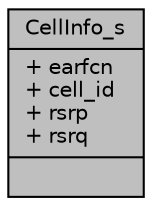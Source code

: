 digraph "CellInfo_s"
{
 // LATEX_PDF_SIZE
  edge [fontname="Helvetica",fontsize="10",labelfontname="Helvetica",labelfontsize="10"];
  node [fontname="Helvetica",fontsize="10",shape=record];
  Node1 [label="{CellInfo_s\n|+ earfcn\l+ cell_id\l+ rsrp\l+ rsrq\l|}",height=0.2,width=0.4,color="black", fillcolor="grey75", style="filled", fontcolor="black",tooltip=" "];
}
